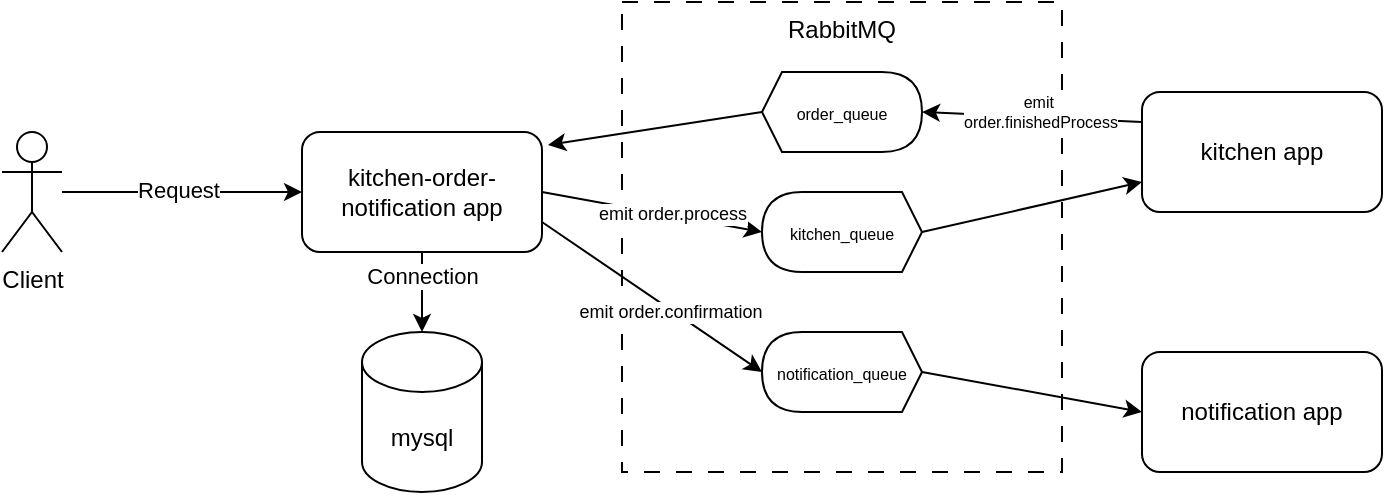 <mxfile version="22.0.3" type="device">
  <diagram name="Page-1" id="4PzI_PoB2NRQ9lOee4TH">
    <mxGraphModel dx="857" dy="790" grid="1" gridSize="10" guides="1" tooltips="1" connect="1" arrows="1" fold="1" page="1" pageScale="1" pageWidth="750" pageHeight="300" math="0" shadow="0">
      <root>
        <mxCell id="0" />
        <mxCell id="1" parent="0" />
        <mxCell id="qMaK-SdJvfq_L3jYAW7q-22" style="edgeStyle=orthogonalEdgeStyle;rounded=0;orthogonalLoop=1;jettySize=auto;html=1;entryX=0;entryY=0.5;entryDx=0;entryDy=0;" edge="1" parent="1" source="qMaK-SdJvfq_L3jYAW7q-1" target="qMaK-SdJvfq_L3jYAW7q-2">
          <mxGeometry relative="1" as="geometry" />
        </mxCell>
        <mxCell id="qMaK-SdJvfq_L3jYAW7q-23" value="Request" style="edgeLabel;html=1;align=center;verticalAlign=middle;resizable=0;points=[];" vertex="1" connectable="0" parent="qMaK-SdJvfq_L3jYAW7q-22">
          <mxGeometry x="-0.043" y="1" relative="1" as="geometry">
            <mxPoint as="offset" />
          </mxGeometry>
        </mxCell>
        <mxCell id="qMaK-SdJvfq_L3jYAW7q-1" value="Client" style="shape=umlActor;verticalLabelPosition=bottom;verticalAlign=top;html=1;outlineConnect=0;" vertex="1" parent="1">
          <mxGeometry x="30" y="93" width="30" height="60" as="geometry" />
        </mxCell>
        <mxCell id="qMaK-SdJvfq_L3jYAW7q-2" value="kitchen-order-notification app" style="rounded=1;whiteSpace=wrap;html=1;" vertex="1" parent="1">
          <mxGeometry x="180" y="93" width="120" height="60" as="geometry" />
        </mxCell>
        <mxCell id="qMaK-SdJvfq_L3jYAW7q-3" value="mysql" style="shape=cylinder3;whiteSpace=wrap;html=1;boundedLbl=1;backgroundOutline=1;size=15;" vertex="1" parent="1">
          <mxGeometry x="210" y="193" width="60" height="80" as="geometry" />
        </mxCell>
        <mxCell id="qMaK-SdJvfq_L3jYAW7q-4" value="RabbitMQ" style="rounded=1;whiteSpace=wrap;html=1;dashed=1;dashPattern=8 8;arcSize=0;fillColor=none;align=center;verticalAlign=top;" vertex="1" parent="1">
          <mxGeometry x="340" y="28" width="220" height="235" as="geometry" />
        </mxCell>
        <mxCell id="qMaK-SdJvfq_L3jYAW7q-5" value="notification app" style="rounded=1;whiteSpace=wrap;html=1;" vertex="1" parent="1">
          <mxGeometry x="600" y="203" width="120" height="60" as="geometry" />
        </mxCell>
        <mxCell id="qMaK-SdJvfq_L3jYAW7q-6" value="kitchen app" style="rounded=1;whiteSpace=wrap;html=1;" vertex="1" parent="1">
          <mxGeometry x="600" y="73" width="120" height="60" as="geometry" />
        </mxCell>
        <mxCell id="qMaK-SdJvfq_L3jYAW7q-15" style="rounded=0;orthogonalLoop=1;jettySize=auto;html=1;exitX=0;exitY=0.5;exitDx=0;exitDy=0;exitPerimeter=0;entryX=0;entryY=0.75;entryDx=0;entryDy=0;" edge="1" parent="1" source="qMaK-SdJvfq_L3jYAW7q-11" target="qMaK-SdJvfq_L3jYAW7q-6">
          <mxGeometry relative="1" as="geometry" />
        </mxCell>
        <mxCell id="qMaK-SdJvfq_L3jYAW7q-11" value="" style="shape=display;whiteSpace=wrap;html=1;rotation=-180;size=0.125;" vertex="1" parent="1">
          <mxGeometry x="410" y="123" width="80" height="40" as="geometry" />
        </mxCell>
        <mxCell id="qMaK-SdJvfq_L3jYAW7q-17" style="rounded=0;orthogonalLoop=1;jettySize=auto;html=1;exitX=0;exitY=0.5;exitDx=0;exitDy=0;exitPerimeter=0;entryX=0;entryY=0.5;entryDx=0;entryDy=0;" edge="1" parent="1" source="qMaK-SdJvfq_L3jYAW7q-12" target="qMaK-SdJvfq_L3jYAW7q-5">
          <mxGeometry relative="1" as="geometry" />
        </mxCell>
        <mxCell id="qMaK-SdJvfq_L3jYAW7q-12" value="" style="shape=display;whiteSpace=wrap;html=1;rotation=-180;size=0.125;" vertex="1" parent="1">
          <mxGeometry x="410" y="193" width="80" height="40" as="geometry" />
        </mxCell>
        <mxCell id="qMaK-SdJvfq_L3jYAW7q-13" value="" style="shape=display;whiteSpace=wrap;html=1;rotation=0;size=0.125;" vertex="1" parent="1">
          <mxGeometry x="410" y="63" width="80" height="40" as="geometry" />
        </mxCell>
        <mxCell id="qMaK-SdJvfq_L3jYAW7q-14" style="rounded=0;orthogonalLoop=1;jettySize=auto;html=1;exitX=0;exitY=0.5;exitDx=0;exitDy=0;exitPerimeter=0;entryX=1.025;entryY=0.108;entryDx=0;entryDy=0;entryPerimeter=0;" edge="1" parent="1" source="qMaK-SdJvfq_L3jYAW7q-13" target="qMaK-SdJvfq_L3jYAW7q-2">
          <mxGeometry relative="1" as="geometry" />
        </mxCell>
        <mxCell id="qMaK-SdJvfq_L3jYAW7q-16" style="rounded=0;orthogonalLoop=1;jettySize=auto;html=1;exitX=0;exitY=0.25;exitDx=0;exitDy=0;entryX=1;entryY=0.5;entryDx=0;entryDy=0;entryPerimeter=0;" edge="1" parent="1" source="qMaK-SdJvfq_L3jYAW7q-6" target="qMaK-SdJvfq_L3jYAW7q-13">
          <mxGeometry relative="1" as="geometry" />
        </mxCell>
        <mxCell id="qMaK-SdJvfq_L3jYAW7q-30" value="emit&amp;nbsp;&lt;br style=&quot;font-size: 8px;&quot;&gt;order.finishedProcess" style="edgeLabel;html=1;align=center;verticalAlign=middle;resizable=0;points=[];fontSize=8;" vertex="1" connectable="0" parent="qMaK-SdJvfq_L3jYAW7q-16">
          <mxGeometry x="0.29" y="1" relative="1" as="geometry">
            <mxPoint x="20" y="-3" as="offset" />
          </mxGeometry>
        </mxCell>
        <mxCell id="qMaK-SdJvfq_L3jYAW7q-18" style="rounded=0;orthogonalLoop=1;jettySize=auto;html=1;exitX=1;exitY=0.5;exitDx=0;exitDy=0;entryX=1;entryY=0.5;entryDx=0;entryDy=0;entryPerimeter=0;" edge="1" parent="1" source="qMaK-SdJvfq_L3jYAW7q-2" target="qMaK-SdJvfq_L3jYAW7q-11">
          <mxGeometry relative="1" as="geometry" />
        </mxCell>
        <mxCell id="qMaK-SdJvfq_L3jYAW7q-26" value="emit&amp;nbsp;order.process" style="edgeLabel;html=1;align=center;verticalAlign=middle;resizable=0;points=[];fontSize=9;" vertex="1" connectable="0" parent="qMaK-SdJvfq_L3jYAW7q-18">
          <mxGeometry x="0.17" y="1" relative="1" as="geometry">
            <mxPoint as="offset" />
          </mxGeometry>
        </mxCell>
        <mxCell id="qMaK-SdJvfq_L3jYAW7q-20" style="rounded=0;orthogonalLoop=1;jettySize=auto;html=1;exitX=1;exitY=0.75;exitDx=0;exitDy=0;entryX=1;entryY=0.5;entryDx=0;entryDy=0;entryPerimeter=0;" edge="1" parent="1" source="qMaK-SdJvfq_L3jYAW7q-2" target="qMaK-SdJvfq_L3jYAW7q-12">
          <mxGeometry relative="1" as="geometry" />
        </mxCell>
        <mxCell id="qMaK-SdJvfq_L3jYAW7q-27" value="emit order.confirmation" style="edgeLabel;html=1;align=center;verticalAlign=middle;resizable=0;points=[];fontSize=9;" vertex="1" connectable="0" parent="qMaK-SdJvfq_L3jYAW7q-20">
          <mxGeometry x="0.165" y="-1" relative="1" as="geometry">
            <mxPoint as="offset" />
          </mxGeometry>
        </mxCell>
        <mxCell id="qMaK-SdJvfq_L3jYAW7q-21" style="edgeStyle=orthogonalEdgeStyle;rounded=0;orthogonalLoop=1;jettySize=auto;html=1;exitX=0.5;exitY=1;exitDx=0;exitDy=0;entryX=0.5;entryY=0;entryDx=0;entryDy=0;entryPerimeter=0;" edge="1" parent="1" source="qMaK-SdJvfq_L3jYAW7q-2" target="qMaK-SdJvfq_L3jYAW7q-3">
          <mxGeometry relative="1" as="geometry" />
        </mxCell>
        <mxCell id="qMaK-SdJvfq_L3jYAW7q-25" value="Connection" style="edgeLabel;html=1;align=center;verticalAlign=middle;resizable=0;points=[];" vertex="1" connectable="0" parent="qMaK-SdJvfq_L3jYAW7q-21">
          <mxGeometry x="-0.425" relative="1" as="geometry">
            <mxPoint as="offset" />
          </mxGeometry>
        </mxCell>
        <mxCell id="qMaK-SdJvfq_L3jYAW7q-31" value="&lt;font style=&quot;font-size: 8px;&quot;&gt;kitchen_queue&lt;/font&gt;" style="text;html=1;strokeColor=none;fillColor=none;align=center;verticalAlign=middle;whiteSpace=wrap;rounded=0;" vertex="1" parent="1">
          <mxGeometry x="420" y="128" width="60" height="30" as="geometry" />
        </mxCell>
        <mxCell id="qMaK-SdJvfq_L3jYAW7q-32" value="&lt;font style=&quot;font-size: 8px;&quot;&gt;notification_queue&lt;/font&gt;" style="text;html=1;strokeColor=none;fillColor=none;align=center;verticalAlign=middle;whiteSpace=wrap;rounded=0;" vertex="1" parent="1">
          <mxGeometry x="420" y="198" width="60" height="30" as="geometry" />
        </mxCell>
        <mxCell id="qMaK-SdJvfq_L3jYAW7q-33" value="&lt;font style=&quot;font-size: 8px;&quot;&gt;order_queue&lt;/font&gt;" style="text;html=1;strokeColor=none;fillColor=none;align=center;verticalAlign=middle;whiteSpace=wrap;rounded=0;" vertex="1" parent="1">
          <mxGeometry x="420" y="68" width="60" height="30" as="geometry" />
        </mxCell>
      </root>
    </mxGraphModel>
  </diagram>
</mxfile>
